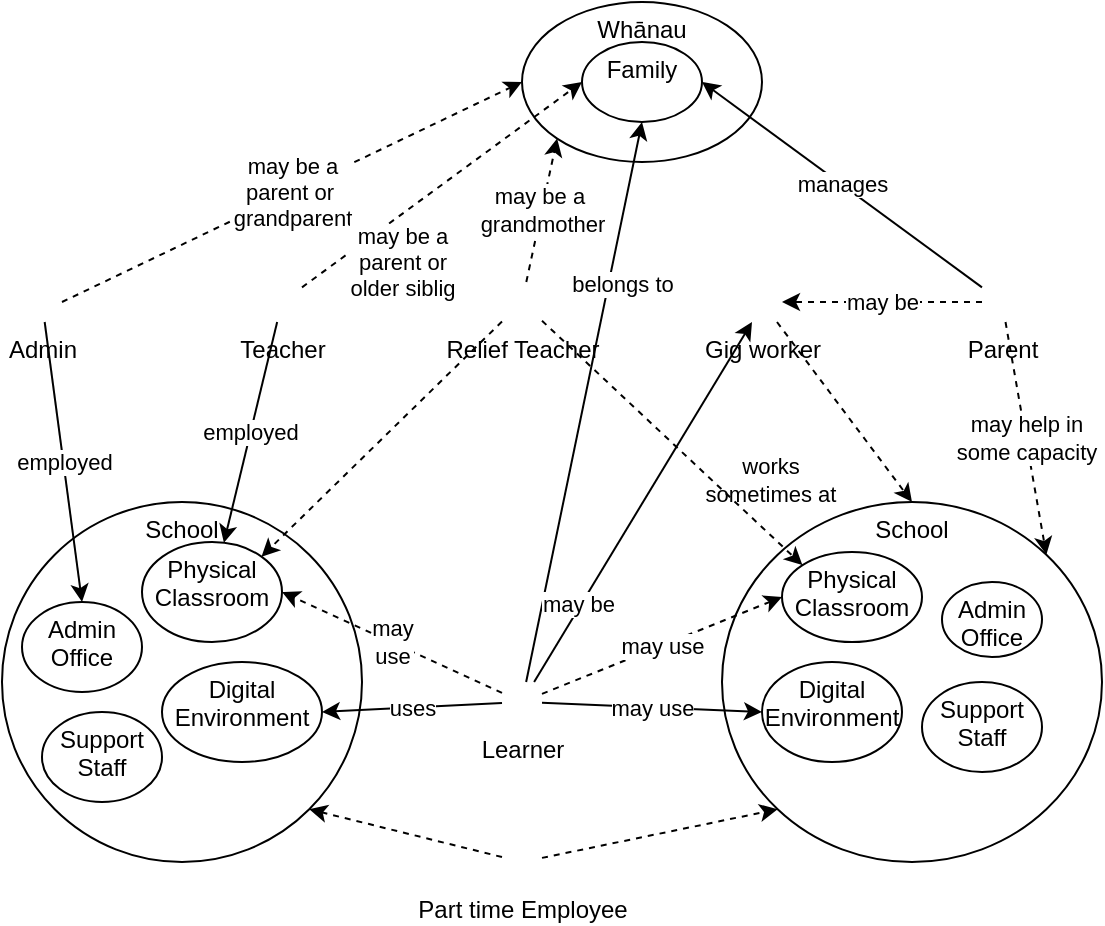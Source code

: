 <mxfile compressed="false" version="17.5.0" type="google">
  <diagram id="lW3KiSqqH5KFbNpJXfio" name="User Context/Users &amp; Groups">
    <mxGraphModel grid="1" page="1" gridSize="10" guides="1" tooltips="1" connect="1" arrows="1" fold="1" pageScale="1" pageWidth="827" pageHeight="1169" math="0" shadow="0">
      <root>
        <mxCell id="A8SzTBLCwIyWwOwGxgO3-0" />
        <mxCell id="A8SzTBLCwIyWwOwGxgO3-1" value="Diagram" parent="A8SzTBLCwIyWwOwGxgO3-0" />
        <mxCell id="Lps9gQ7iExdD5h6dAtAG-41" value="School" style="ellipse;whiteSpace=wrap;html=1;rounded=0;verticalAlign=top;collapsible=0;container=1;recursiveResize=0;" vertex="1" parent="A8SzTBLCwIyWwOwGxgO3-1">
          <mxGeometry x="480" y="480" width="190" height="180" as="geometry" />
        </mxCell>
        <mxCell id="Lps9gQ7iExdD5h6dAtAG-42" value="Physical Classroom" style="ellipse;whiteSpace=wrap;html=1;rounded=0;verticalAlign=top;container=1;collapsible=0;recursiveResize=0;" vertex="1" parent="Lps9gQ7iExdD5h6dAtAG-41">
          <mxGeometry x="30" y="25" width="70" height="45" as="geometry" />
        </mxCell>
        <mxCell id="Lps9gQ7iExdD5h6dAtAG-43" value="Admin&lt;br&gt;Office" style="ellipse;whiteSpace=wrap;html=1;rounded=0;verticalAlign=top;container=1;collapsible=0;recursiveResize=0;" vertex="1" parent="Lps9gQ7iExdD5h6dAtAG-41">
          <mxGeometry x="110" y="40" width="50" height="37.5" as="geometry" />
        </mxCell>
        <mxCell id="Lps9gQ7iExdD5h6dAtAG-44" value="Digital Environment" style="ellipse;whiteSpace=wrap;html=1;rounded=0;verticalAlign=top;container=1;collapsible=0;recursiveResize=0;" vertex="1" parent="Lps9gQ7iExdD5h6dAtAG-41">
          <mxGeometry x="20" y="80" width="70" height="50" as="geometry" />
        </mxCell>
        <mxCell id="Lps9gQ7iExdD5h6dAtAG-74" value="Support Staff" style="ellipse;whiteSpace=wrap;html=1;rounded=0;verticalAlign=top;container=1;collapsible=0;recursiveResize=0;" vertex="1" parent="Lps9gQ7iExdD5h6dAtAG-41">
          <mxGeometry x="100" y="90" width="60" height="45" as="geometry" />
        </mxCell>
        <mxCell id="Lps9gQ7iExdD5h6dAtAG-20" value="Whānau" style="ellipse;whiteSpace=wrap;html=1;rounded=0;verticalAlign=top;container=1;collapsible=0;recursiveResize=0;" vertex="1" parent="A8SzTBLCwIyWwOwGxgO3-1">
          <mxGeometry x="380" y="230" width="120" height="80" as="geometry" />
        </mxCell>
        <mxCell id="Lps9gQ7iExdD5h6dAtAG-19" value="Family" style="ellipse;whiteSpace=wrap;html=1;rounded=0;verticalAlign=top;container=1;collapsible=0;recursiveResize=0;" vertex="1" parent="Lps9gQ7iExdD5h6dAtAG-20">
          <mxGeometry x="30" y="20" width="60" height="40" as="geometry" />
        </mxCell>
        <mxCell id="Lps9gQ7iExdD5h6dAtAG-9" value="School" style="ellipse;whiteSpace=wrap;html=1;rounded=0;verticalAlign=top;collapsible=0;container=1;recursiveResize=0;" vertex="1" parent="A8SzTBLCwIyWwOwGxgO3-1">
          <mxGeometry x="120" y="480" width="180" height="180" as="geometry" />
        </mxCell>
        <mxCell id="Lps9gQ7iExdD5h6dAtAG-11" value="Physical Classroom" style="ellipse;whiteSpace=wrap;html=1;rounded=0;verticalAlign=top;container=1;collapsible=0;recursiveResize=0;" vertex="1" parent="Lps9gQ7iExdD5h6dAtAG-9">
          <mxGeometry x="70" y="20" width="70" height="50" as="geometry" />
        </mxCell>
        <mxCell id="Lps9gQ7iExdD5h6dAtAG-8" value="Admin&lt;br&gt;Office" style="ellipse;whiteSpace=wrap;html=1;rounded=0;verticalAlign=top;container=1;collapsible=0;recursiveResize=0;" vertex="1" parent="Lps9gQ7iExdD5h6dAtAG-9">
          <mxGeometry x="10" y="50" width="60" height="45" as="geometry" />
        </mxCell>
        <mxCell id="Lps9gQ7iExdD5h6dAtAG-26" value="Digital Environment" style="ellipse;whiteSpace=wrap;html=1;rounded=0;verticalAlign=top;container=1;collapsible=0;recursiveResize=0;" vertex="1" parent="Lps9gQ7iExdD5h6dAtAG-9">
          <mxGeometry x="80" y="80" width="80" height="50" as="geometry" />
        </mxCell>
        <mxCell id="Lps9gQ7iExdD5h6dAtAG-73" value="Support Staff" style="ellipse;whiteSpace=wrap;html=1;rounded=0;verticalAlign=top;container=1;collapsible=0;recursiveResize=0;" vertex="1" parent="Lps9gQ7iExdD5h6dAtAG-9">
          <mxGeometry x="20" y="105" width="60" height="45" as="geometry" />
        </mxCell>
        <mxCell id="Lps9gQ7iExdD5h6dAtAG-24" style="edgeStyle=none;rounded=0;orthogonalLoop=1;jettySize=auto;html=1;entryX=1;entryY=1;entryDx=0;entryDy=0;dashed=1;" edge="1" parent="A8SzTBLCwIyWwOwGxgO3-1" source="Lps9gQ7iExdD5h6dAtAG-1" target="Lps9gQ7iExdD5h6dAtAG-9">
          <mxGeometry relative="1" as="geometry" />
        </mxCell>
        <mxCell id="Lps9gQ7iExdD5h6dAtAG-45" style="edgeStyle=none;rounded=0;orthogonalLoop=1;jettySize=auto;html=1;entryX=0;entryY=1;entryDx=0;entryDy=0;dashed=1;" edge="1" parent="A8SzTBLCwIyWwOwGxgO3-1" source="Lps9gQ7iExdD5h6dAtAG-1" target="Lps9gQ7iExdD5h6dAtAG-41">
          <mxGeometry relative="1" as="geometry" />
        </mxCell>
        <mxCell id="Lps9gQ7iExdD5h6dAtAG-1" value="&lt;font style=&quot;font-size: 12px&quot;&gt;Part time Employee&lt;br style=&quot;font-size: 12px&quot;&gt;&lt;/font&gt;" style="shape=image;html=1;verticalAlign=top;verticalLabelPosition=bottom;labelBackgroundColor=none;imageAspect=0;aspect=fixed;image=https://cdn0.iconfinder.com/data/icons/elasto-online-store/26/00-ELASTOFONT-STORE-READY_user-128.png;shadow=0;strokeColor=#4D4D4D;strokeWidth=2;fillColor=none;fontSize=12;fontColor=#000000;align=center;" vertex="1" parent="A8SzTBLCwIyWwOwGxgO3-1">
          <mxGeometry x="370" y="650" width="20" height="20" as="geometry" />
        </mxCell>
        <mxCell id="Lps9gQ7iExdD5h6dAtAG-53" style="edgeStyle=none;rounded=0;orthogonalLoop=1;jettySize=auto;html=1;entryX=0.5;entryY=0;entryDx=0;entryDy=0;dashed=1;" edge="1" parent="A8SzTBLCwIyWwOwGxgO3-1" source="Lps9gQ7iExdD5h6dAtAG-2" target="Lps9gQ7iExdD5h6dAtAG-41">
          <mxGeometry relative="1" as="geometry" />
        </mxCell>
        <mxCell id="Lps9gQ7iExdD5h6dAtAG-2" value="&lt;font style=&quot;font-size: 12px&quot;&gt;Gig worker&lt;br style=&quot;font-size: 12px&quot;&gt;&lt;/font&gt;" style="shape=image;html=1;verticalAlign=top;verticalLabelPosition=bottom;labelBackgroundColor=none;imageAspect=0;aspect=fixed;image=https://cdn0.iconfinder.com/data/icons/elasto-online-store/26/00-ELASTOFONT-STORE-READY_user-128.png;shadow=0;strokeColor=#4D4D4D;strokeWidth=2;fillColor=none;fontSize=12;fontColor=#000000;align=center;" vertex="1" parent="A8SzTBLCwIyWwOwGxgO3-1">
          <mxGeometry x="490" y="370" width="20" height="20" as="geometry" />
        </mxCell>
        <mxCell id="Lps9gQ7iExdD5h6dAtAG-25" value="may &lt;br&gt;use" style="edgeStyle=none;rounded=0;orthogonalLoop=1;jettySize=auto;html=1;entryX=1;entryY=0.5;entryDx=0;entryDy=0;dashed=1;" edge="1" parent="A8SzTBLCwIyWwOwGxgO3-1" source="Lps9gQ7iExdD5h6dAtAG-3" target="Lps9gQ7iExdD5h6dAtAG-11">
          <mxGeometry relative="1" as="geometry" />
        </mxCell>
        <mxCell id="Lps9gQ7iExdD5h6dAtAG-28" value="uses" style="edgeStyle=none;rounded=0;orthogonalLoop=1;jettySize=auto;html=1;entryX=1;entryY=0.5;entryDx=0;entryDy=0;" edge="1" parent="A8SzTBLCwIyWwOwGxgO3-1" source="Lps9gQ7iExdD5h6dAtAG-3" target="Lps9gQ7iExdD5h6dAtAG-26">
          <mxGeometry relative="1" as="geometry" />
        </mxCell>
        <mxCell id="Lps9gQ7iExdD5h6dAtAG-46" value="may use" style="edgeStyle=none;rounded=0;orthogonalLoop=1;jettySize=auto;html=1;entryX=0;entryY=0.5;entryDx=0;entryDy=0;" edge="1" parent="A8SzTBLCwIyWwOwGxgO3-1" source="Lps9gQ7iExdD5h6dAtAG-3" target="Lps9gQ7iExdD5h6dAtAG-44">
          <mxGeometry relative="1" as="geometry" />
        </mxCell>
        <mxCell id="Lps9gQ7iExdD5h6dAtAG-47" value="may use" style="edgeStyle=none;rounded=0;orthogonalLoop=1;jettySize=auto;html=1;entryX=0;entryY=0.5;entryDx=0;entryDy=0;dashed=1;" edge="1" parent="A8SzTBLCwIyWwOwGxgO3-1" source="Lps9gQ7iExdD5h6dAtAG-3" target="Lps9gQ7iExdD5h6dAtAG-42">
          <mxGeometry relative="1" as="geometry" />
        </mxCell>
        <mxCell id="Lps9gQ7iExdD5h6dAtAG-54" value="belongs to" style="edgeStyle=none;rounded=0;orthogonalLoop=1;jettySize=auto;html=1;entryX=0.5;entryY=1;entryDx=0;entryDy=0;" edge="1" parent="A8SzTBLCwIyWwOwGxgO3-1" source="Lps9gQ7iExdD5h6dAtAG-3" target="Lps9gQ7iExdD5h6dAtAG-19">
          <mxGeometry x="0.438" y="-6" relative="1" as="geometry">
            <mxPoint y="1" as="offset" />
          </mxGeometry>
        </mxCell>
        <mxCell id="Lps9gQ7iExdD5h6dAtAG-55" value="may be" style="edgeStyle=none;rounded=0;orthogonalLoop=1;jettySize=auto;html=1;entryX=0.25;entryY=1;entryDx=0;entryDy=0;" edge="1" parent="A8SzTBLCwIyWwOwGxgO3-1" source="Lps9gQ7iExdD5h6dAtAG-3" target="Lps9gQ7iExdD5h6dAtAG-2">
          <mxGeometry x="-0.577" y="1" relative="1" as="geometry">
            <mxPoint as="offset" />
          </mxGeometry>
        </mxCell>
        <mxCell id="Lps9gQ7iExdD5h6dAtAG-3" value="&lt;font style=&quot;font-size: 12px&quot;&gt;Learner&lt;br style=&quot;font-size: 12px&quot;&gt;&lt;/font&gt;" style="shape=image;html=1;verticalAlign=top;verticalLabelPosition=bottom;labelBackgroundColor=none;imageAspect=0;aspect=fixed;image=https://cdn0.iconfinder.com/data/icons/elasto-online-store/26/00-ELASTOFONT-STORE-READY_user-128.png;shadow=0;strokeColor=#4D4D4D;strokeWidth=2;fillColor=none;fontSize=12;fontColor=#000000;align=center;" vertex="1" parent="A8SzTBLCwIyWwOwGxgO3-1">
          <mxGeometry x="370" y="570" width="20" height="20" as="geometry" />
        </mxCell>
        <mxCell id="Lps9gQ7iExdD5h6dAtAG-16" style="rounded=0;orthogonalLoop=1;jettySize=auto;html=1;entryX=1;entryY=0;entryDx=0;entryDy=0;dashed=1;" edge="1" parent="A8SzTBLCwIyWwOwGxgO3-1" source="Lps9gQ7iExdD5h6dAtAG-10" target="Lps9gQ7iExdD5h6dAtAG-11">
          <mxGeometry relative="1" as="geometry" />
        </mxCell>
        <mxCell id="Lps9gQ7iExdD5h6dAtAG-18" value="may be a&amp;nbsp;&lt;br&gt;grandmother" style="edgeStyle=none;rounded=0;orthogonalLoop=1;jettySize=auto;html=1;entryX=0;entryY=1;entryDx=0;entryDy=0;dashed=1;" edge="1" parent="A8SzTBLCwIyWwOwGxgO3-1" source="Lps9gQ7iExdD5h6dAtAG-10" target="Lps9gQ7iExdD5h6dAtAG-20">
          <mxGeometry relative="1" as="geometry">
            <mxPoint x="220" y="860" as="targetPoint" />
          </mxGeometry>
        </mxCell>
        <mxCell id="Lps9gQ7iExdD5h6dAtAG-52" value="works &lt;br&gt;sometimes at" style="edgeStyle=none;rounded=0;orthogonalLoop=1;jettySize=auto;html=1;entryX=0;entryY=0;entryDx=0;entryDy=0;dashed=1;labelBackgroundColor=none;" edge="1" parent="A8SzTBLCwIyWwOwGxgO3-1" source="Lps9gQ7iExdD5h6dAtAG-10" target="Lps9gQ7iExdD5h6dAtAG-42">
          <mxGeometry x="0.534" y="20" relative="1" as="geometry">
            <mxPoint as="offset" />
          </mxGeometry>
        </mxCell>
        <mxCell id="Lps9gQ7iExdD5h6dAtAG-10" value="&lt;font style=&quot;font-size: 12px&quot;&gt;Relief Teacher&lt;br style=&quot;font-size: 12px&quot;&gt;&lt;/font&gt;" style="shape=image;html=1;verticalAlign=top;verticalLabelPosition=bottom;labelBackgroundColor=none;imageAspect=0;aspect=fixed;image=https://cdn0.iconfinder.com/data/icons/elasto-online-store/26/00-ELASTOFONT-STORE-READY_user-128.png;shadow=0;strokeColor=#4D4D4D;strokeWidth=2;fillColor=none;fontSize=12;fontColor=#000000;align=center;" vertex="1" parent="A8SzTBLCwIyWwOwGxgO3-1">
          <mxGeometry x="370" y="370" width="20" height="20" as="geometry" />
        </mxCell>
        <mxCell id="Lps9gQ7iExdD5h6dAtAG-22" value="may be a&lt;br&gt;parent or&amp;nbsp;&lt;br&gt;grandparent" style="edgeStyle=none;rounded=0;orthogonalLoop=1;jettySize=auto;html=1;entryX=0;entryY=0.5;entryDx=0;entryDy=0;dashed=1;exitX=1;exitY=0.5;exitDx=0;exitDy=0;" edge="1" parent="A8SzTBLCwIyWwOwGxgO3-1" source="Lps9gQ7iExdD5h6dAtAG-0" target="Lps9gQ7iExdD5h6dAtAG-20">
          <mxGeometry relative="1" as="geometry">
            <mxPoint x="160" y="690" as="sourcePoint" />
            <Array as="points" />
          </mxGeometry>
        </mxCell>
        <mxCell id="Lps9gQ7iExdD5h6dAtAG-23" value="employed" style="edgeStyle=none;rounded=0;orthogonalLoop=1;jettySize=auto;html=1;entryX=0.5;entryY=0;entryDx=0;entryDy=0;" edge="1" parent="A8SzTBLCwIyWwOwGxgO3-1" source="Lps9gQ7iExdD5h6dAtAG-0" target="Lps9gQ7iExdD5h6dAtAG-8">
          <mxGeometry relative="1" as="geometry" />
        </mxCell>
        <mxCell id="Lps9gQ7iExdD5h6dAtAG-0" value="&lt;font style=&quot;font-size: 12px&quot;&gt;Admin&lt;br style=&quot;font-size: 12px&quot;&gt;&lt;/font&gt;" style="shape=image;html=1;verticalAlign=top;verticalLabelPosition=bottom;labelBackgroundColor=none;imageAspect=0;aspect=fixed;image=https://cdn0.iconfinder.com/data/icons/elasto-online-store/26/00-ELASTOFONT-STORE-READY_user-128.png;shadow=0;strokeColor=#4D4D4D;strokeWidth=2;fillColor=none;fontSize=12;fontColor=#000000;align=center;" vertex="1" parent="A8SzTBLCwIyWwOwGxgO3-1">
          <mxGeometry x="130" y="370" width="20" height="20" as="geometry" />
        </mxCell>
        <mxCell id="Lps9gQ7iExdD5h6dAtAG-15" value="employed" style="rounded=0;orthogonalLoop=1;jettySize=auto;html=1;" edge="1" parent="A8SzTBLCwIyWwOwGxgO3-1" source="Lps9gQ7iExdD5h6dAtAG-6" target="Lps9gQ7iExdD5h6dAtAG-11">
          <mxGeometry relative="1" as="geometry" />
        </mxCell>
        <mxCell id="Lps9gQ7iExdD5h6dAtAG-21" value="may be a&lt;br&gt;parent or&lt;br&gt;older siblig" style="edgeStyle=none;rounded=0;orthogonalLoop=1;jettySize=auto;html=1;dashed=1;entryX=0;entryY=0.5;entryDx=0;entryDy=0;" edge="1" parent="A8SzTBLCwIyWwOwGxgO3-1" source="Lps9gQ7iExdD5h6dAtAG-6" target="Lps9gQ7iExdD5h6dAtAG-19">
          <mxGeometry x="-0.449" y="-19" relative="1" as="geometry">
            <mxPoint x="410" y="330" as="targetPoint" />
            <mxPoint as="offset" />
          </mxGeometry>
        </mxCell>
        <mxCell id="Lps9gQ7iExdD5h6dAtAG-6" value="&lt;font style=&quot;font-size: 12px&quot;&gt;Teacher&lt;br style=&quot;font-size: 12px&quot;&gt;&lt;/font&gt;" style="shape=image;html=1;verticalAlign=top;verticalLabelPosition=bottom;labelBackgroundColor=none;imageAspect=0;aspect=fixed;image=https://cdn0.iconfinder.com/data/icons/elasto-online-store/26/00-ELASTOFONT-STORE-READY_user-128.png;shadow=0;strokeColor=#4D4D4D;strokeWidth=2;fillColor=none;fontSize=12;fontColor=#000000;align=center;" vertex="1" parent="A8SzTBLCwIyWwOwGxgO3-1">
          <mxGeometry x="250" y="370" width="20" height="20" as="geometry" />
        </mxCell>
        <mxCell id="Lps9gQ7iExdD5h6dAtAG-48" style="edgeStyle=none;rounded=0;orthogonalLoop=1;jettySize=auto;html=1;exitX=0.5;exitY=1;exitDx=0;exitDy=0;dashed=1;" edge="1" parent="A8SzTBLCwIyWwOwGxgO3-1" source="Lps9gQ7iExdD5h6dAtAG-3" target="Lps9gQ7iExdD5h6dAtAG-3">
          <mxGeometry relative="1" as="geometry" />
        </mxCell>
        <mxCell id="Lps9gQ7iExdD5h6dAtAG-58" value="may be" style="edgeStyle=none;rounded=0;orthogonalLoop=1;jettySize=auto;html=1;entryX=1;entryY=0.5;entryDx=0;entryDy=0;dashed=1;" edge="1" parent="A8SzTBLCwIyWwOwGxgO3-1" source="Lps9gQ7iExdD5h6dAtAG-57" target="Lps9gQ7iExdD5h6dAtAG-2">
          <mxGeometry relative="1" as="geometry" />
        </mxCell>
        <mxCell id="Lps9gQ7iExdD5h6dAtAG-60" value="manages" style="edgeStyle=none;rounded=0;orthogonalLoop=1;jettySize=auto;html=1;entryX=1;entryY=0.5;entryDx=0;entryDy=0;" edge="1" parent="A8SzTBLCwIyWwOwGxgO3-1" source="Lps9gQ7iExdD5h6dAtAG-57" target="Lps9gQ7iExdD5h6dAtAG-19">
          <mxGeometry relative="1" as="geometry" />
        </mxCell>
        <mxCell id="Lps9gQ7iExdD5h6dAtAG-63" value="may help in&lt;br&gt;some capacity" style="edgeStyle=none;rounded=0;orthogonalLoop=1;jettySize=auto;html=1;entryX=1;entryY=0;entryDx=0;entryDy=0;dashed=1;" edge="1" parent="A8SzTBLCwIyWwOwGxgO3-1" source="Lps9gQ7iExdD5h6dAtAG-57" target="Lps9gQ7iExdD5h6dAtAG-41">
          <mxGeometry relative="1" as="geometry" />
        </mxCell>
        <mxCell id="Lps9gQ7iExdD5h6dAtAG-57" value="&lt;font style=&quot;font-size: 12px&quot;&gt;Parent&lt;br style=&quot;font-size: 12px&quot;&gt;&lt;/font&gt;" style="shape=image;html=1;verticalAlign=top;verticalLabelPosition=bottom;labelBackgroundColor=none;imageAspect=0;aspect=fixed;image=https://cdn0.iconfinder.com/data/icons/elasto-online-store/26/00-ELASTOFONT-STORE-READY_user-128.png;shadow=0;strokeColor=#4D4D4D;strokeWidth=2;fillColor=none;fontSize=12;fontColor=#000000;align=center;" vertex="1" parent="A8SzTBLCwIyWwOwGxgO3-1">
          <mxGeometry x="610" y="370" width="20" height="20" as="geometry" />
        </mxCell>
        <mxCell id="Lps9gQ7iExdD5h6dAtAG-70" value="Title/Diagram" parent="A8SzTBLCwIyWwOwGxgO3-0" />
      </root>
    </mxGraphModel>
  </diagram>
</mxfile>
